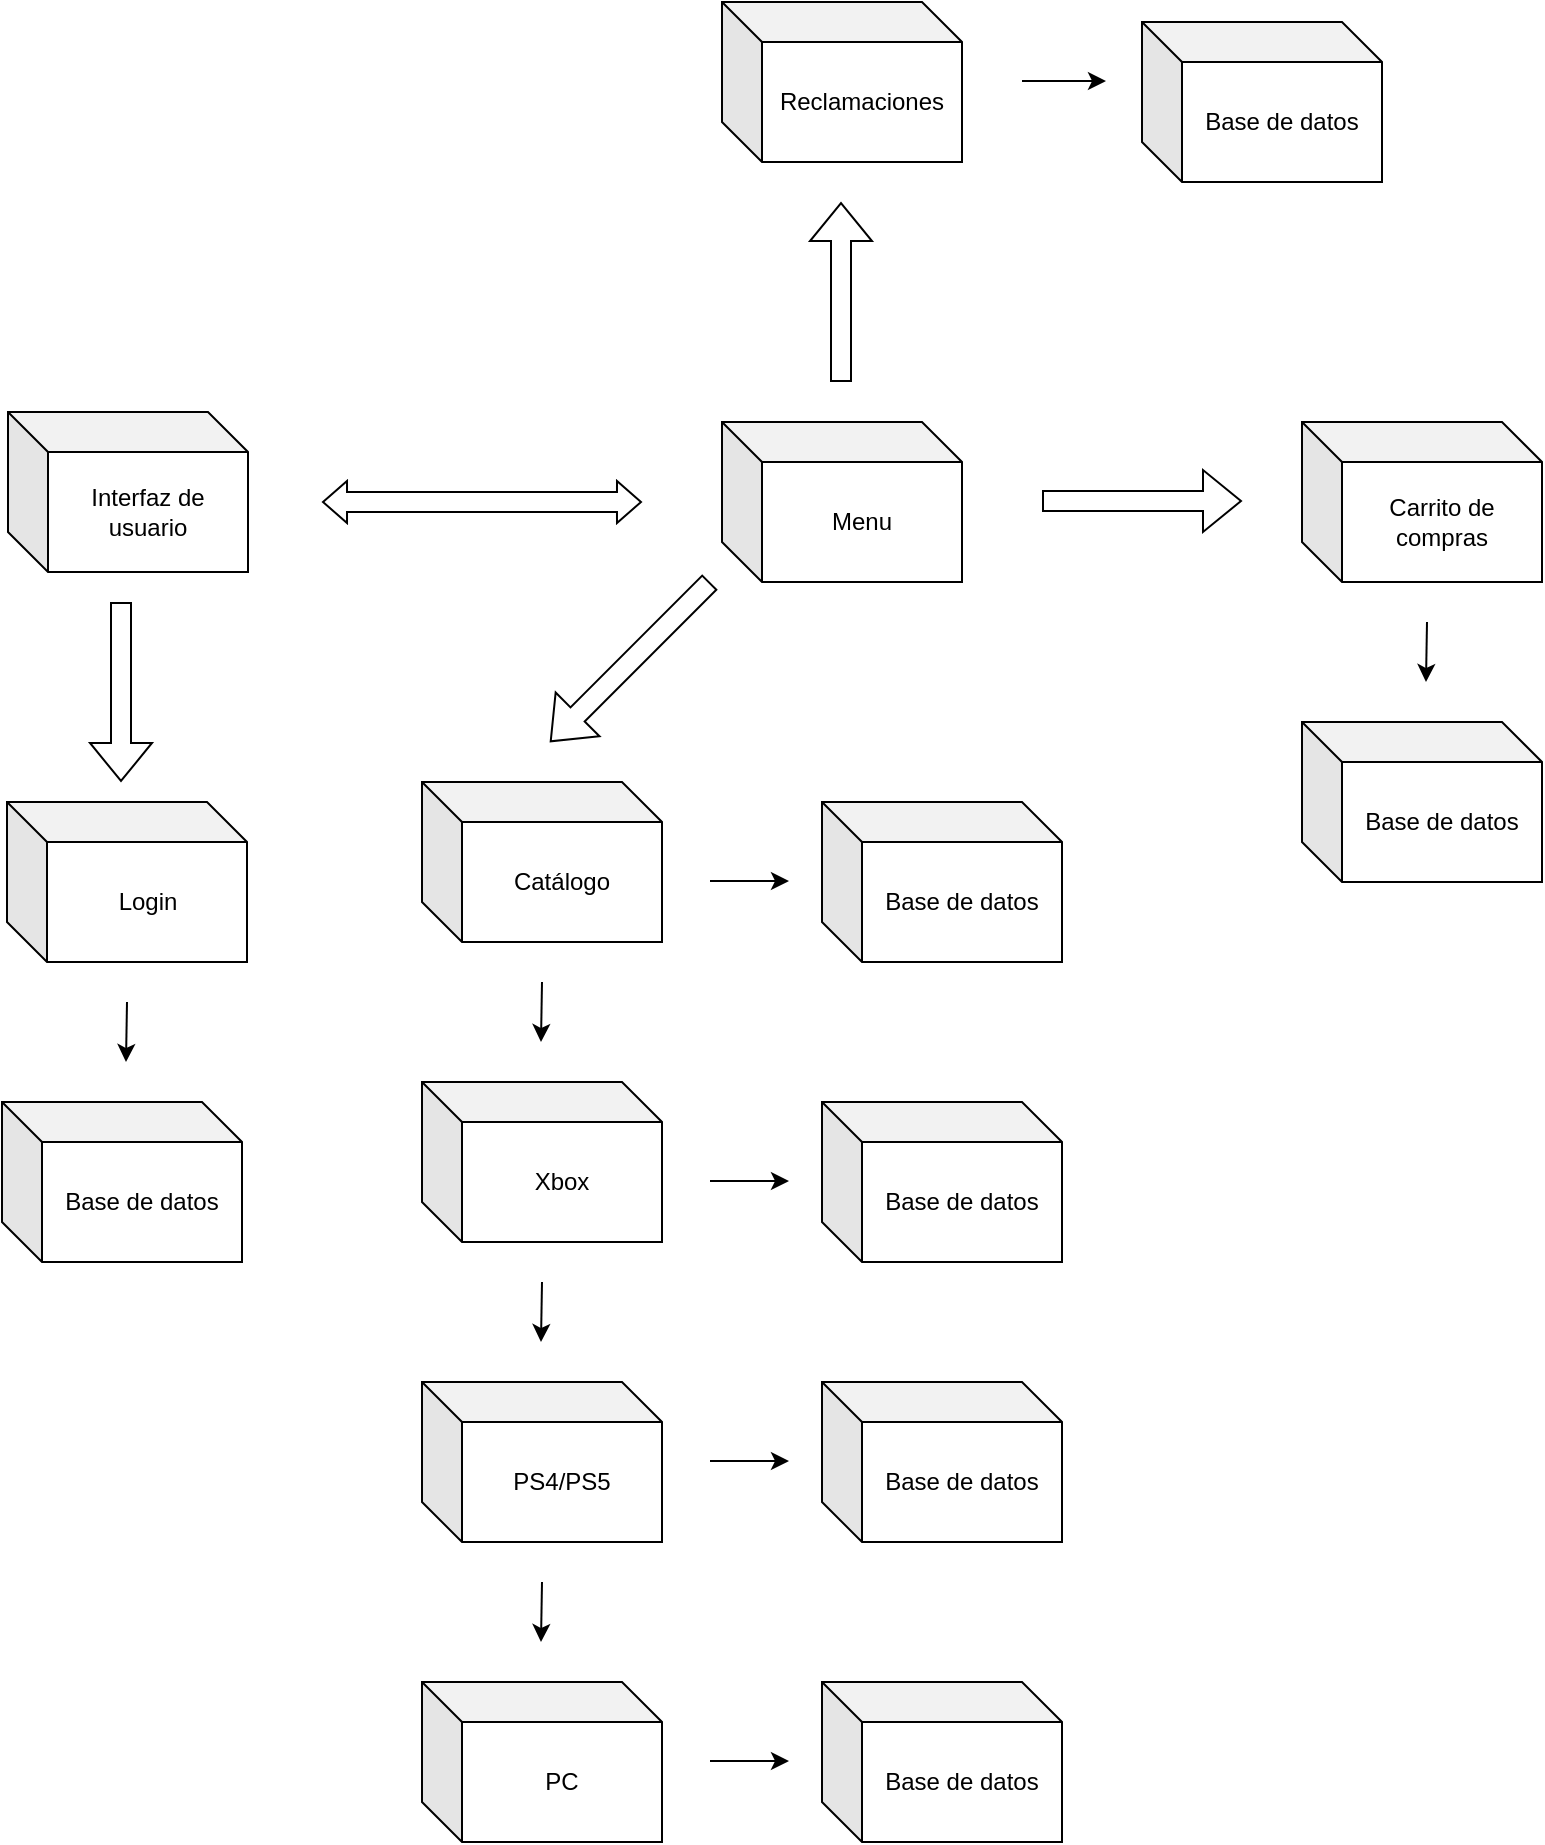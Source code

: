 <mxfile version="15.5.4" type="github">
  <diagram id="C5RBs43oDa-KdzZeNtuy" name="Page-1">
    <mxGraphModel dx="2062" dy="1075" grid="1" gridSize="10" guides="1" tooltips="1" connect="1" arrows="1" fold="1" page="1" pageScale="1" pageWidth="1169" pageHeight="1654" math="0" shadow="0">
      <root>
        <mxCell id="WIyWlLk6GJQsqaUBKTNV-0" />
        <mxCell id="WIyWlLk6GJQsqaUBKTNV-1" parent="WIyWlLk6GJQsqaUBKTNV-0" />
        <mxCell id="YX1euxC9QidEwxVQ3Ve3-2" value="" style="shape=flexArrow;endArrow=classic;html=1;rounded=0;" edge="1" parent="WIyWlLk6GJQsqaUBKTNV-1">
          <mxGeometry width="50" height="50" relative="1" as="geometry">
            <mxPoint x="349.5" y="470" as="sourcePoint" />
            <mxPoint x="349.5" y="560" as="targetPoint" />
          </mxGeometry>
        </mxCell>
        <mxCell id="YX1euxC9QidEwxVQ3Ve3-4" value="" style="endArrow=classic;html=1;rounded=0;" edge="1" parent="WIyWlLk6GJQsqaUBKTNV-1">
          <mxGeometry width="50" height="50" relative="1" as="geometry">
            <mxPoint x="352.5" y="670" as="sourcePoint" />
            <mxPoint x="352" y="700" as="targetPoint" />
          </mxGeometry>
        </mxCell>
        <mxCell id="YX1euxC9QidEwxVQ3Ve3-12" value="" style="shape=flexArrow;endArrow=classic;startArrow=classic;html=1;rounded=0;endWidth=10;endSize=3.67;startWidth=10;startSize=3.67;" edge="1" parent="WIyWlLk6GJQsqaUBKTNV-1">
          <mxGeometry width="100" height="100" relative="1" as="geometry">
            <mxPoint x="450" y="420" as="sourcePoint" />
            <mxPoint x="610" y="420" as="targetPoint" />
          </mxGeometry>
        </mxCell>
        <mxCell id="YX1euxC9QidEwxVQ3Ve3-14" value="Login" style="shape=cube;whiteSpace=wrap;html=1;boundedLbl=1;backgroundOutline=1;darkOpacity=0.05;darkOpacity2=0.1;" vertex="1" parent="WIyWlLk6GJQsqaUBKTNV-1">
          <mxGeometry x="292.5" y="570" width="120" height="80" as="geometry" />
        </mxCell>
        <mxCell id="YX1euxC9QidEwxVQ3Ve3-16" value="&lt;span&gt;Base de datos&lt;/span&gt;" style="shape=cube;whiteSpace=wrap;html=1;boundedLbl=1;backgroundOutline=1;darkOpacity=0.05;darkOpacity2=0.1;" vertex="1" parent="WIyWlLk6GJQsqaUBKTNV-1">
          <mxGeometry x="290" y="720" width="120" height="80" as="geometry" />
        </mxCell>
        <mxCell id="YX1euxC9QidEwxVQ3Ve3-17" value="&lt;span&gt;Interfaz de usuario&lt;/span&gt;" style="shape=cube;whiteSpace=wrap;html=1;boundedLbl=1;backgroundOutline=1;darkOpacity=0.05;darkOpacity2=0.1;" vertex="1" parent="WIyWlLk6GJQsqaUBKTNV-1">
          <mxGeometry x="293" y="375" width="120" height="80" as="geometry" />
        </mxCell>
        <mxCell id="YX1euxC9QidEwxVQ3Ve3-18" value="&lt;span&gt;Menu&lt;/span&gt;" style="shape=cube;whiteSpace=wrap;html=1;boundedLbl=1;backgroundOutline=1;darkOpacity=0.05;darkOpacity2=0.1;" vertex="1" parent="WIyWlLk6GJQsqaUBKTNV-1">
          <mxGeometry x="650" y="380" width="120" height="80" as="geometry" />
        </mxCell>
        <mxCell id="YX1euxC9QidEwxVQ3Ve3-19" value="" style="shape=flexArrow;endArrow=classic;html=1;rounded=0;" edge="1" parent="WIyWlLk6GJQsqaUBKTNV-1">
          <mxGeometry width="50" height="50" relative="1" as="geometry">
            <mxPoint x="644" y="460" as="sourcePoint" />
            <mxPoint x="564" y="540" as="targetPoint" />
          </mxGeometry>
        </mxCell>
        <mxCell id="YX1euxC9QidEwxVQ3Ve3-20" value="" style="shape=flexArrow;endArrow=classic;html=1;rounded=0;" edge="1" parent="WIyWlLk6GJQsqaUBKTNV-1">
          <mxGeometry width="50" height="50" relative="1" as="geometry">
            <mxPoint x="810" y="419.5" as="sourcePoint" />
            <mxPoint x="910" y="419.5" as="targetPoint" />
            <Array as="points">
              <mxPoint x="910" y="419.5" />
            </Array>
          </mxGeometry>
        </mxCell>
        <mxCell id="YX1euxC9QidEwxVQ3Ve3-21" value="Catálogo" style="shape=cube;whiteSpace=wrap;html=1;boundedLbl=1;backgroundOutline=1;darkOpacity=0.05;darkOpacity2=0.1;" vertex="1" parent="WIyWlLk6GJQsqaUBKTNV-1">
          <mxGeometry x="500" y="560" width="120" height="80" as="geometry" />
        </mxCell>
        <mxCell id="YX1euxC9QidEwxVQ3Ve3-23" value="" style="endArrow=classic;html=1;rounded=0;" edge="1" parent="WIyWlLk6GJQsqaUBKTNV-1">
          <mxGeometry width="50" height="50" relative="1" as="geometry">
            <mxPoint x="560" y="660" as="sourcePoint" />
            <mxPoint x="559.5" y="690" as="targetPoint" />
          </mxGeometry>
        </mxCell>
        <mxCell id="YX1euxC9QidEwxVQ3Ve3-24" value="Xbox" style="shape=cube;whiteSpace=wrap;html=1;boundedLbl=1;backgroundOutline=1;darkOpacity=0.05;darkOpacity2=0.1;" vertex="1" parent="WIyWlLk6GJQsqaUBKTNV-1">
          <mxGeometry x="500" y="710" width="120" height="80" as="geometry" />
        </mxCell>
        <mxCell id="YX1euxC9QidEwxVQ3Ve3-25" value="&lt;span&gt;PS4/PS5&lt;/span&gt;" style="shape=cube;whiteSpace=wrap;html=1;boundedLbl=1;backgroundOutline=1;darkOpacity=0.05;darkOpacity2=0.1;" vertex="1" parent="WIyWlLk6GJQsqaUBKTNV-1">
          <mxGeometry x="500" y="860" width="120" height="80" as="geometry" />
        </mxCell>
        <mxCell id="YX1euxC9QidEwxVQ3Ve3-26" value="&lt;span&gt;PC&lt;/span&gt;" style="shape=cube;whiteSpace=wrap;html=1;boundedLbl=1;backgroundOutline=1;darkOpacity=0.05;darkOpacity2=0.1;" vertex="1" parent="WIyWlLk6GJQsqaUBKTNV-1">
          <mxGeometry x="500" y="1010" width="120" height="80" as="geometry" />
        </mxCell>
        <mxCell id="YX1euxC9QidEwxVQ3Ve3-27" value="" style="endArrow=classic;html=1;rounded=0;" edge="1" parent="WIyWlLk6GJQsqaUBKTNV-1">
          <mxGeometry width="50" height="50" relative="1" as="geometry">
            <mxPoint x="560" y="960" as="sourcePoint" />
            <mxPoint x="559.5" y="990" as="targetPoint" />
          </mxGeometry>
        </mxCell>
        <mxCell id="YX1euxC9QidEwxVQ3Ve3-28" value="" style="endArrow=classic;html=1;rounded=0;" edge="1" parent="WIyWlLk6GJQsqaUBKTNV-1">
          <mxGeometry width="50" height="50" relative="1" as="geometry">
            <mxPoint x="560" y="810" as="sourcePoint" />
            <mxPoint x="559.5" y="840" as="targetPoint" />
          </mxGeometry>
        </mxCell>
        <mxCell id="YX1euxC9QidEwxVQ3Ve3-29" value="" style="endArrow=classic;html=1;rounded=0;" edge="1" parent="WIyWlLk6GJQsqaUBKTNV-1">
          <mxGeometry width="50" height="50" relative="1" as="geometry">
            <mxPoint x="644" y="1049.5" as="sourcePoint" />
            <mxPoint x="683.5" y="1049.5" as="targetPoint" />
          </mxGeometry>
        </mxCell>
        <mxCell id="YX1euxC9QidEwxVQ3Ve3-30" value="&lt;span&gt;Base de datos&lt;/span&gt;" style="shape=cube;whiteSpace=wrap;html=1;boundedLbl=1;backgroundOutline=1;darkOpacity=0.05;darkOpacity2=0.1;" vertex="1" parent="WIyWlLk6GJQsqaUBKTNV-1">
          <mxGeometry x="700" y="1010" width="120" height="80" as="geometry" />
        </mxCell>
        <mxCell id="YX1euxC9QidEwxVQ3Ve3-31" value="" style="endArrow=classic;html=1;rounded=0;" edge="1" parent="WIyWlLk6GJQsqaUBKTNV-1">
          <mxGeometry width="50" height="50" relative="1" as="geometry">
            <mxPoint x="644" y="899.5" as="sourcePoint" />
            <mxPoint x="683.5" y="899.5" as="targetPoint" />
          </mxGeometry>
        </mxCell>
        <mxCell id="YX1euxC9QidEwxVQ3Ve3-32" value="&lt;span&gt;Base de datos&lt;/span&gt;" style="shape=cube;whiteSpace=wrap;html=1;boundedLbl=1;backgroundOutline=1;darkOpacity=0.05;darkOpacity2=0.1;" vertex="1" parent="WIyWlLk6GJQsqaUBKTNV-1">
          <mxGeometry x="700" y="860" width="120" height="80" as="geometry" />
        </mxCell>
        <mxCell id="YX1euxC9QidEwxVQ3Ve3-33" value="" style="endArrow=classic;html=1;rounded=0;" edge="1" parent="WIyWlLk6GJQsqaUBKTNV-1">
          <mxGeometry width="50" height="50" relative="1" as="geometry">
            <mxPoint x="644" y="759.5" as="sourcePoint" />
            <mxPoint x="683.5" y="759.5" as="targetPoint" />
          </mxGeometry>
        </mxCell>
        <mxCell id="YX1euxC9QidEwxVQ3Ve3-34" value="&lt;span&gt;Base de datos&lt;/span&gt;" style="shape=cube;whiteSpace=wrap;html=1;boundedLbl=1;backgroundOutline=1;darkOpacity=0.05;darkOpacity2=0.1;" vertex="1" parent="WIyWlLk6GJQsqaUBKTNV-1">
          <mxGeometry x="700" y="720" width="120" height="80" as="geometry" />
        </mxCell>
        <mxCell id="YX1euxC9QidEwxVQ3Ve3-35" value="" style="endArrow=classic;html=1;rounded=0;" edge="1" parent="WIyWlLk6GJQsqaUBKTNV-1">
          <mxGeometry width="50" height="50" relative="1" as="geometry">
            <mxPoint x="644" y="609.5" as="sourcePoint" />
            <mxPoint x="683.5" y="609.5" as="targetPoint" />
          </mxGeometry>
        </mxCell>
        <mxCell id="YX1euxC9QidEwxVQ3Ve3-36" value="&lt;span&gt;Base de datos&lt;/span&gt;" style="shape=cube;whiteSpace=wrap;html=1;boundedLbl=1;backgroundOutline=1;darkOpacity=0.05;darkOpacity2=0.1;" vertex="1" parent="WIyWlLk6GJQsqaUBKTNV-1">
          <mxGeometry x="700" y="570" width="120" height="80" as="geometry" />
        </mxCell>
        <mxCell id="YX1euxC9QidEwxVQ3Ve3-37" value="Carrito de compras" style="shape=cube;whiteSpace=wrap;html=1;boundedLbl=1;backgroundOutline=1;darkOpacity=0.05;darkOpacity2=0.1;" vertex="1" parent="WIyWlLk6GJQsqaUBKTNV-1">
          <mxGeometry x="940" y="380" width="120" height="80" as="geometry" />
        </mxCell>
        <mxCell id="YX1euxC9QidEwxVQ3Ve3-38" value="" style="shape=flexArrow;endArrow=classic;html=1;rounded=0;" edge="1" parent="WIyWlLk6GJQsqaUBKTNV-1">
          <mxGeometry width="50" height="50" relative="1" as="geometry">
            <mxPoint x="709.5" y="360" as="sourcePoint" />
            <mxPoint x="709.5" y="270" as="targetPoint" />
            <Array as="points">
              <mxPoint x="709.5" y="270" />
            </Array>
          </mxGeometry>
        </mxCell>
        <mxCell id="YX1euxC9QidEwxVQ3Ve3-39" value="&lt;span&gt;Reclamaciones&lt;/span&gt;" style="shape=cube;whiteSpace=wrap;html=1;boundedLbl=1;backgroundOutline=1;darkOpacity=0.05;darkOpacity2=0.1;" vertex="1" parent="WIyWlLk6GJQsqaUBKTNV-1">
          <mxGeometry x="650" y="170" width="120" height="80" as="geometry" />
        </mxCell>
        <mxCell id="YX1euxC9QidEwxVQ3Ve3-46" value="" style="endArrow=classic;html=1;rounded=0;" edge="1" parent="WIyWlLk6GJQsqaUBKTNV-1">
          <mxGeometry width="50" height="50" relative="1" as="geometry">
            <mxPoint x="1002.5" y="480" as="sourcePoint" />
            <mxPoint x="1002" y="510" as="targetPoint" />
          </mxGeometry>
        </mxCell>
        <mxCell id="YX1euxC9QidEwxVQ3Ve3-47" value="&lt;span&gt;Base de datos&lt;/span&gt;" style="shape=cube;whiteSpace=wrap;html=1;boundedLbl=1;backgroundOutline=1;darkOpacity=0.05;darkOpacity2=0.1;" vertex="1" parent="WIyWlLk6GJQsqaUBKTNV-1">
          <mxGeometry x="940" y="530" width="120" height="80" as="geometry" />
        </mxCell>
        <mxCell id="YX1euxC9QidEwxVQ3Ve3-48" value="" style="endArrow=classic;html=1;rounded=0;" edge="1" parent="WIyWlLk6GJQsqaUBKTNV-1">
          <mxGeometry width="50" height="50" relative="1" as="geometry">
            <mxPoint x="800" y="209.5" as="sourcePoint" />
            <mxPoint x="842" y="209.5" as="targetPoint" />
          </mxGeometry>
        </mxCell>
        <mxCell id="YX1euxC9QidEwxVQ3Ve3-49" value="&lt;span&gt;Base de datos&lt;/span&gt;" style="shape=cube;whiteSpace=wrap;html=1;boundedLbl=1;backgroundOutline=1;darkOpacity=0.05;darkOpacity2=0.1;" vertex="1" parent="WIyWlLk6GJQsqaUBKTNV-1">
          <mxGeometry x="860" y="180" width="120" height="80" as="geometry" />
        </mxCell>
      </root>
    </mxGraphModel>
  </diagram>
</mxfile>
